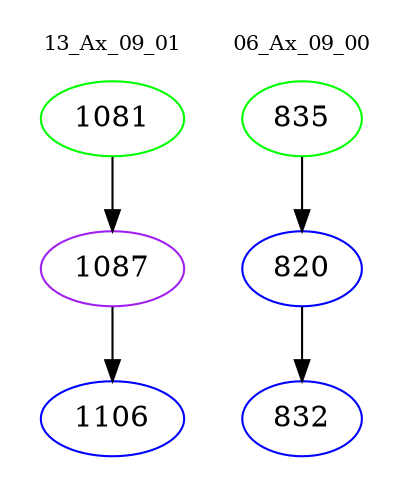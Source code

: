 digraph{
subgraph cluster_0 {
color = white
label = "13_Ax_09_01";
fontsize=10;
T0_1081 [label="1081", color="green"]
T0_1081 -> T0_1087 [color="black"]
T0_1087 [label="1087", color="purple"]
T0_1087 -> T0_1106 [color="black"]
T0_1106 [label="1106", color="blue"]
}
subgraph cluster_1 {
color = white
label = "06_Ax_09_00";
fontsize=10;
T1_835 [label="835", color="green"]
T1_835 -> T1_820 [color="black"]
T1_820 [label="820", color="blue"]
T1_820 -> T1_832 [color="black"]
T1_832 [label="832", color="blue"]
}
}
